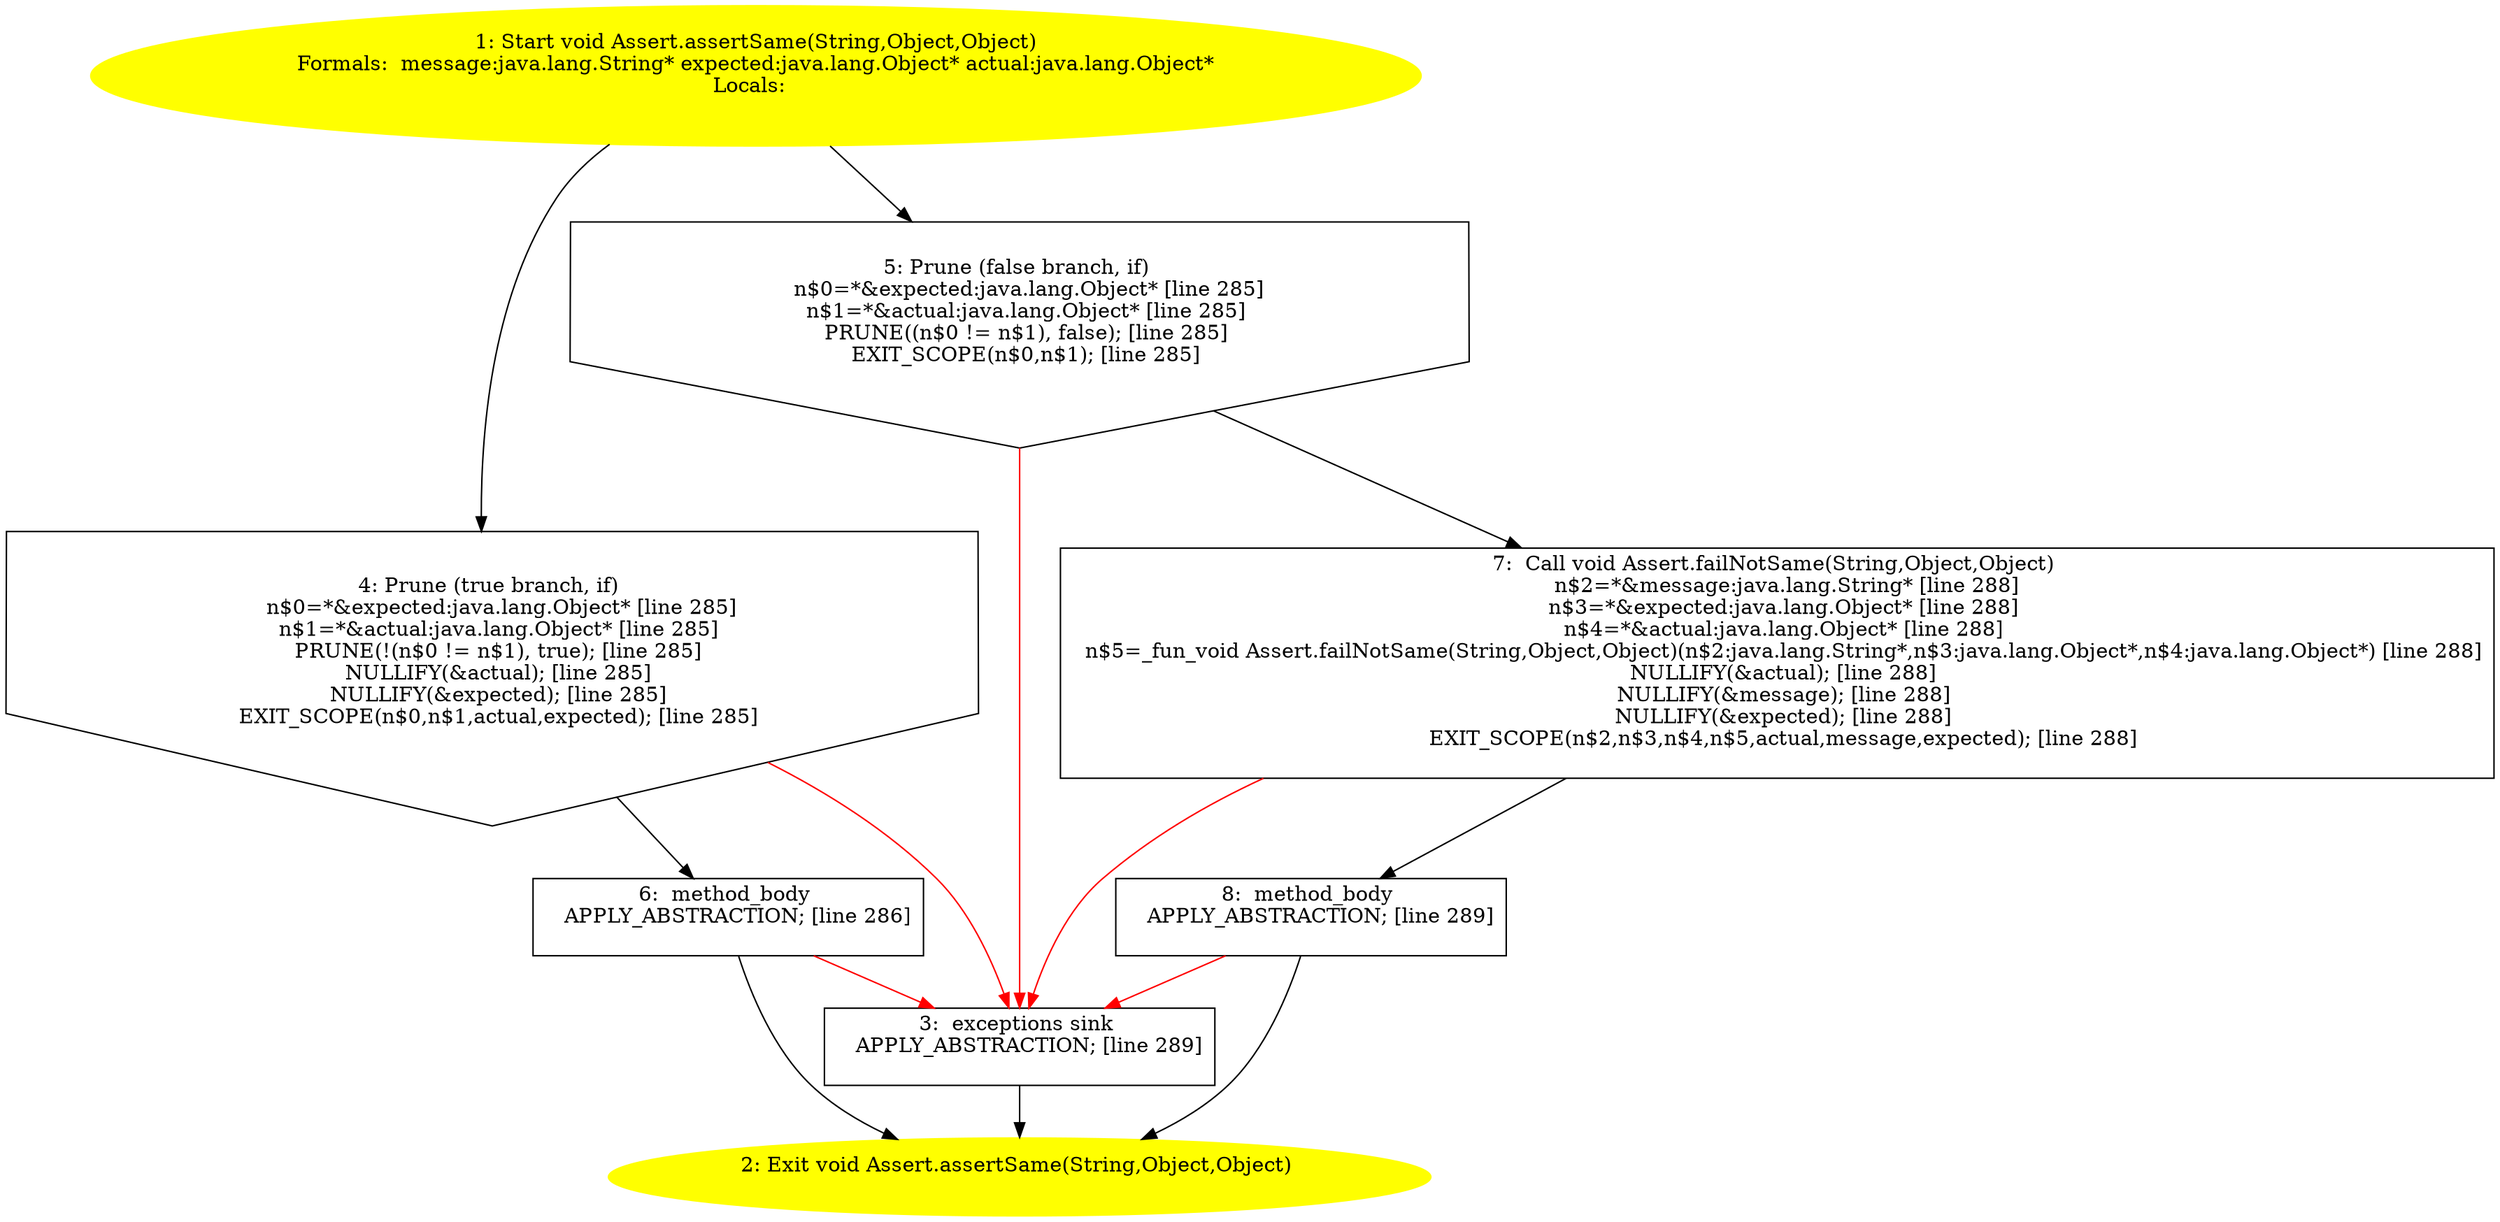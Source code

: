 /* @generated */
digraph cfg {
"junit.framework.Assert.assertSame(java.lang.String,java.lang.Object,java.lang.Object):void.300d698e486264d515d395cb7cb7fa7a_1" [label="1: Start void Assert.assertSame(String,Object,Object)\nFormals:  message:java.lang.String* expected:java.lang.Object* actual:java.lang.Object*\nLocals:  \n  " color=yellow style=filled]
	

	 "junit.framework.Assert.assertSame(java.lang.String,java.lang.Object,java.lang.Object):void.300d698e486264d515d395cb7cb7fa7a_1" -> "junit.framework.Assert.assertSame(java.lang.String,java.lang.Object,java.lang.Object):void.300d698e486264d515d395cb7cb7fa7a_4" ;
	 "junit.framework.Assert.assertSame(java.lang.String,java.lang.Object,java.lang.Object):void.300d698e486264d515d395cb7cb7fa7a_1" -> "junit.framework.Assert.assertSame(java.lang.String,java.lang.Object,java.lang.Object):void.300d698e486264d515d395cb7cb7fa7a_5" ;
"junit.framework.Assert.assertSame(java.lang.String,java.lang.Object,java.lang.Object):void.300d698e486264d515d395cb7cb7fa7a_2" [label="2: Exit void Assert.assertSame(String,Object,Object) \n  " color=yellow style=filled]
	

"junit.framework.Assert.assertSame(java.lang.String,java.lang.Object,java.lang.Object):void.300d698e486264d515d395cb7cb7fa7a_3" [label="3:  exceptions sink \n   APPLY_ABSTRACTION; [line 289]\n " shape="box"]
	

	 "junit.framework.Assert.assertSame(java.lang.String,java.lang.Object,java.lang.Object):void.300d698e486264d515d395cb7cb7fa7a_3" -> "junit.framework.Assert.assertSame(java.lang.String,java.lang.Object,java.lang.Object):void.300d698e486264d515d395cb7cb7fa7a_2" ;
"junit.framework.Assert.assertSame(java.lang.String,java.lang.Object,java.lang.Object):void.300d698e486264d515d395cb7cb7fa7a_4" [label="4: Prune (true branch, if) \n   n$0=*&expected:java.lang.Object* [line 285]\n  n$1=*&actual:java.lang.Object* [line 285]\n  PRUNE(!(n$0 != n$1), true); [line 285]\n  NULLIFY(&actual); [line 285]\n  NULLIFY(&expected); [line 285]\n  EXIT_SCOPE(n$0,n$1,actual,expected); [line 285]\n " shape="invhouse"]
	

	 "junit.framework.Assert.assertSame(java.lang.String,java.lang.Object,java.lang.Object):void.300d698e486264d515d395cb7cb7fa7a_4" -> "junit.framework.Assert.assertSame(java.lang.String,java.lang.Object,java.lang.Object):void.300d698e486264d515d395cb7cb7fa7a_6" ;
	 "junit.framework.Assert.assertSame(java.lang.String,java.lang.Object,java.lang.Object):void.300d698e486264d515d395cb7cb7fa7a_4" -> "junit.framework.Assert.assertSame(java.lang.String,java.lang.Object,java.lang.Object):void.300d698e486264d515d395cb7cb7fa7a_3" [color="red" ];
"junit.framework.Assert.assertSame(java.lang.String,java.lang.Object,java.lang.Object):void.300d698e486264d515d395cb7cb7fa7a_5" [label="5: Prune (false branch, if) \n   n$0=*&expected:java.lang.Object* [line 285]\n  n$1=*&actual:java.lang.Object* [line 285]\n  PRUNE((n$0 != n$1), false); [line 285]\n  EXIT_SCOPE(n$0,n$1); [line 285]\n " shape="invhouse"]
	

	 "junit.framework.Assert.assertSame(java.lang.String,java.lang.Object,java.lang.Object):void.300d698e486264d515d395cb7cb7fa7a_5" -> "junit.framework.Assert.assertSame(java.lang.String,java.lang.Object,java.lang.Object):void.300d698e486264d515d395cb7cb7fa7a_7" ;
	 "junit.framework.Assert.assertSame(java.lang.String,java.lang.Object,java.lang.Object):void.300d698e486264d515d395cb7cb7fa7a_5" -> "junit.framework.Assert.assertSame(java.lang.String,java.lang.Object,java.lang.Object):void.300d698e486264d515d395cb7cb7fa7a_3" [color="red" ];
"junit.framework.Assert.assertSame(java.lang.String,java.lang.Object,java.lang.Object):void.300d698e486264d515d395cb7cb7fa7a_6" [label="6:  method_body \n   APPLY_ABSTRACTION; [line 286]\n " shape="box"]
	

	 "junit.framework.Assert.assertSame(java.lang.String,java.lang.Object,java.lang.Object):void.300d698e486264d515d395cb7cb7fa7a_6" -> "junit.framework.Assert.assertSame(java.lang.String,java.lang.Object,java.lang.Object):void.300d698e486264d515d395cb7cb7fa7a_2" ;
	 "junit.framework.Assert.assertSame(java.lang.String,java.lang.Object,java.lang.Object):void.300d698e486264d515d395cb7cb7fa7a_6" -> "junit.framework.Assert.assertSame(java.lang.String,java.lang.Object,java.lang.Object):void.300d698e486264d515d395cb7cb7fa7a_3" [color="red" ];
"junit.framework.Assert.assertSame(java.lang.String,java.lang.Object,java.lang.Object):void.300d698e486264d515d395cb7cb7fa7a_7" [label="7:  Call void Assert.failNotSame(String,Object,Object) \n   n$2=*&message:java.lang.String* [line 288]\n  n$3=*&expected:java.lang.Object* [line 288]\n  n$4=*&actual:java.lang.Object* [line 288]\n  n$5=_fun_void Assert.failNotSame(String,Object,Object)(n$2:java.lang.String*,n$3:java.lang.Object*,n$4:java.lang.Object*) [line 288]\n  NULLIFY(&actual); [line 288]\n  NULLIFY(&message); [line 288]\n  NULLIFY(&expected); [line 288]\n  EXIT_SCOPE(n$2,n$3,n$4,n$5,actual,message,expected); [line 288]\n " shape="box"]
	

	 "junit.framework.Assert.assertSame(java.lang.String,java.lang.Object,java.lang.Object):void.300d698e486264d515d395cb7cb7fa7a_7" -> "junit.framework.Assert.assertSame(java.lang.String,java.lang.Object,java.lang.Object):void.300d698e486264d515d395cb7cb7fa7a_8" ;
	 "junit.framework.Assert.assertSame(java.lang.String,java.lang.Object,java.lang.Object):void.300d698e486264d515d395cb7cb7fa7a_7" -> "junit.framework.Assert.assertSame(java.lang.String,java.lang.Object,java.lang.Object):void.300d698e486264d515d395cb7cb7fa7a_3" [color="red" ];
"junit.framework.Assert.assertSame(java.lang.String,java.lang.Object,java.lang.Object):void.300d698e486264d515d395cb7cb7fa7a_8" [label="8:  method_body \n   APPLY_ABSTRACTION; [line 289]\n " shape="box"]
	

	 "junit.framework.Assert.assertSame(java.lang.String,java.lang.Object,java.lang.Object):void.300d698e486264d515d395cb7cb7fa7a_8" -> "junit.framework.Assert.assertSame(java.lang.String,java.lang.Object,java.lang.Object):void.300d698e486264d515d395cb7cb7fa7a_2" ;
	 "junit.framework.Assert.assertSame(java.lang.String,java.lang.Object,java.lang.Object):void.300d698e486264d515d395cb7cb7fa7a_8" -> "junit.framework.Assert.assertSame(java.lang.String,java.lang.Object,java.lang.Object):void.300d698e486264d515d395cb7cb7fa7a_3" [color="red" ];
}
